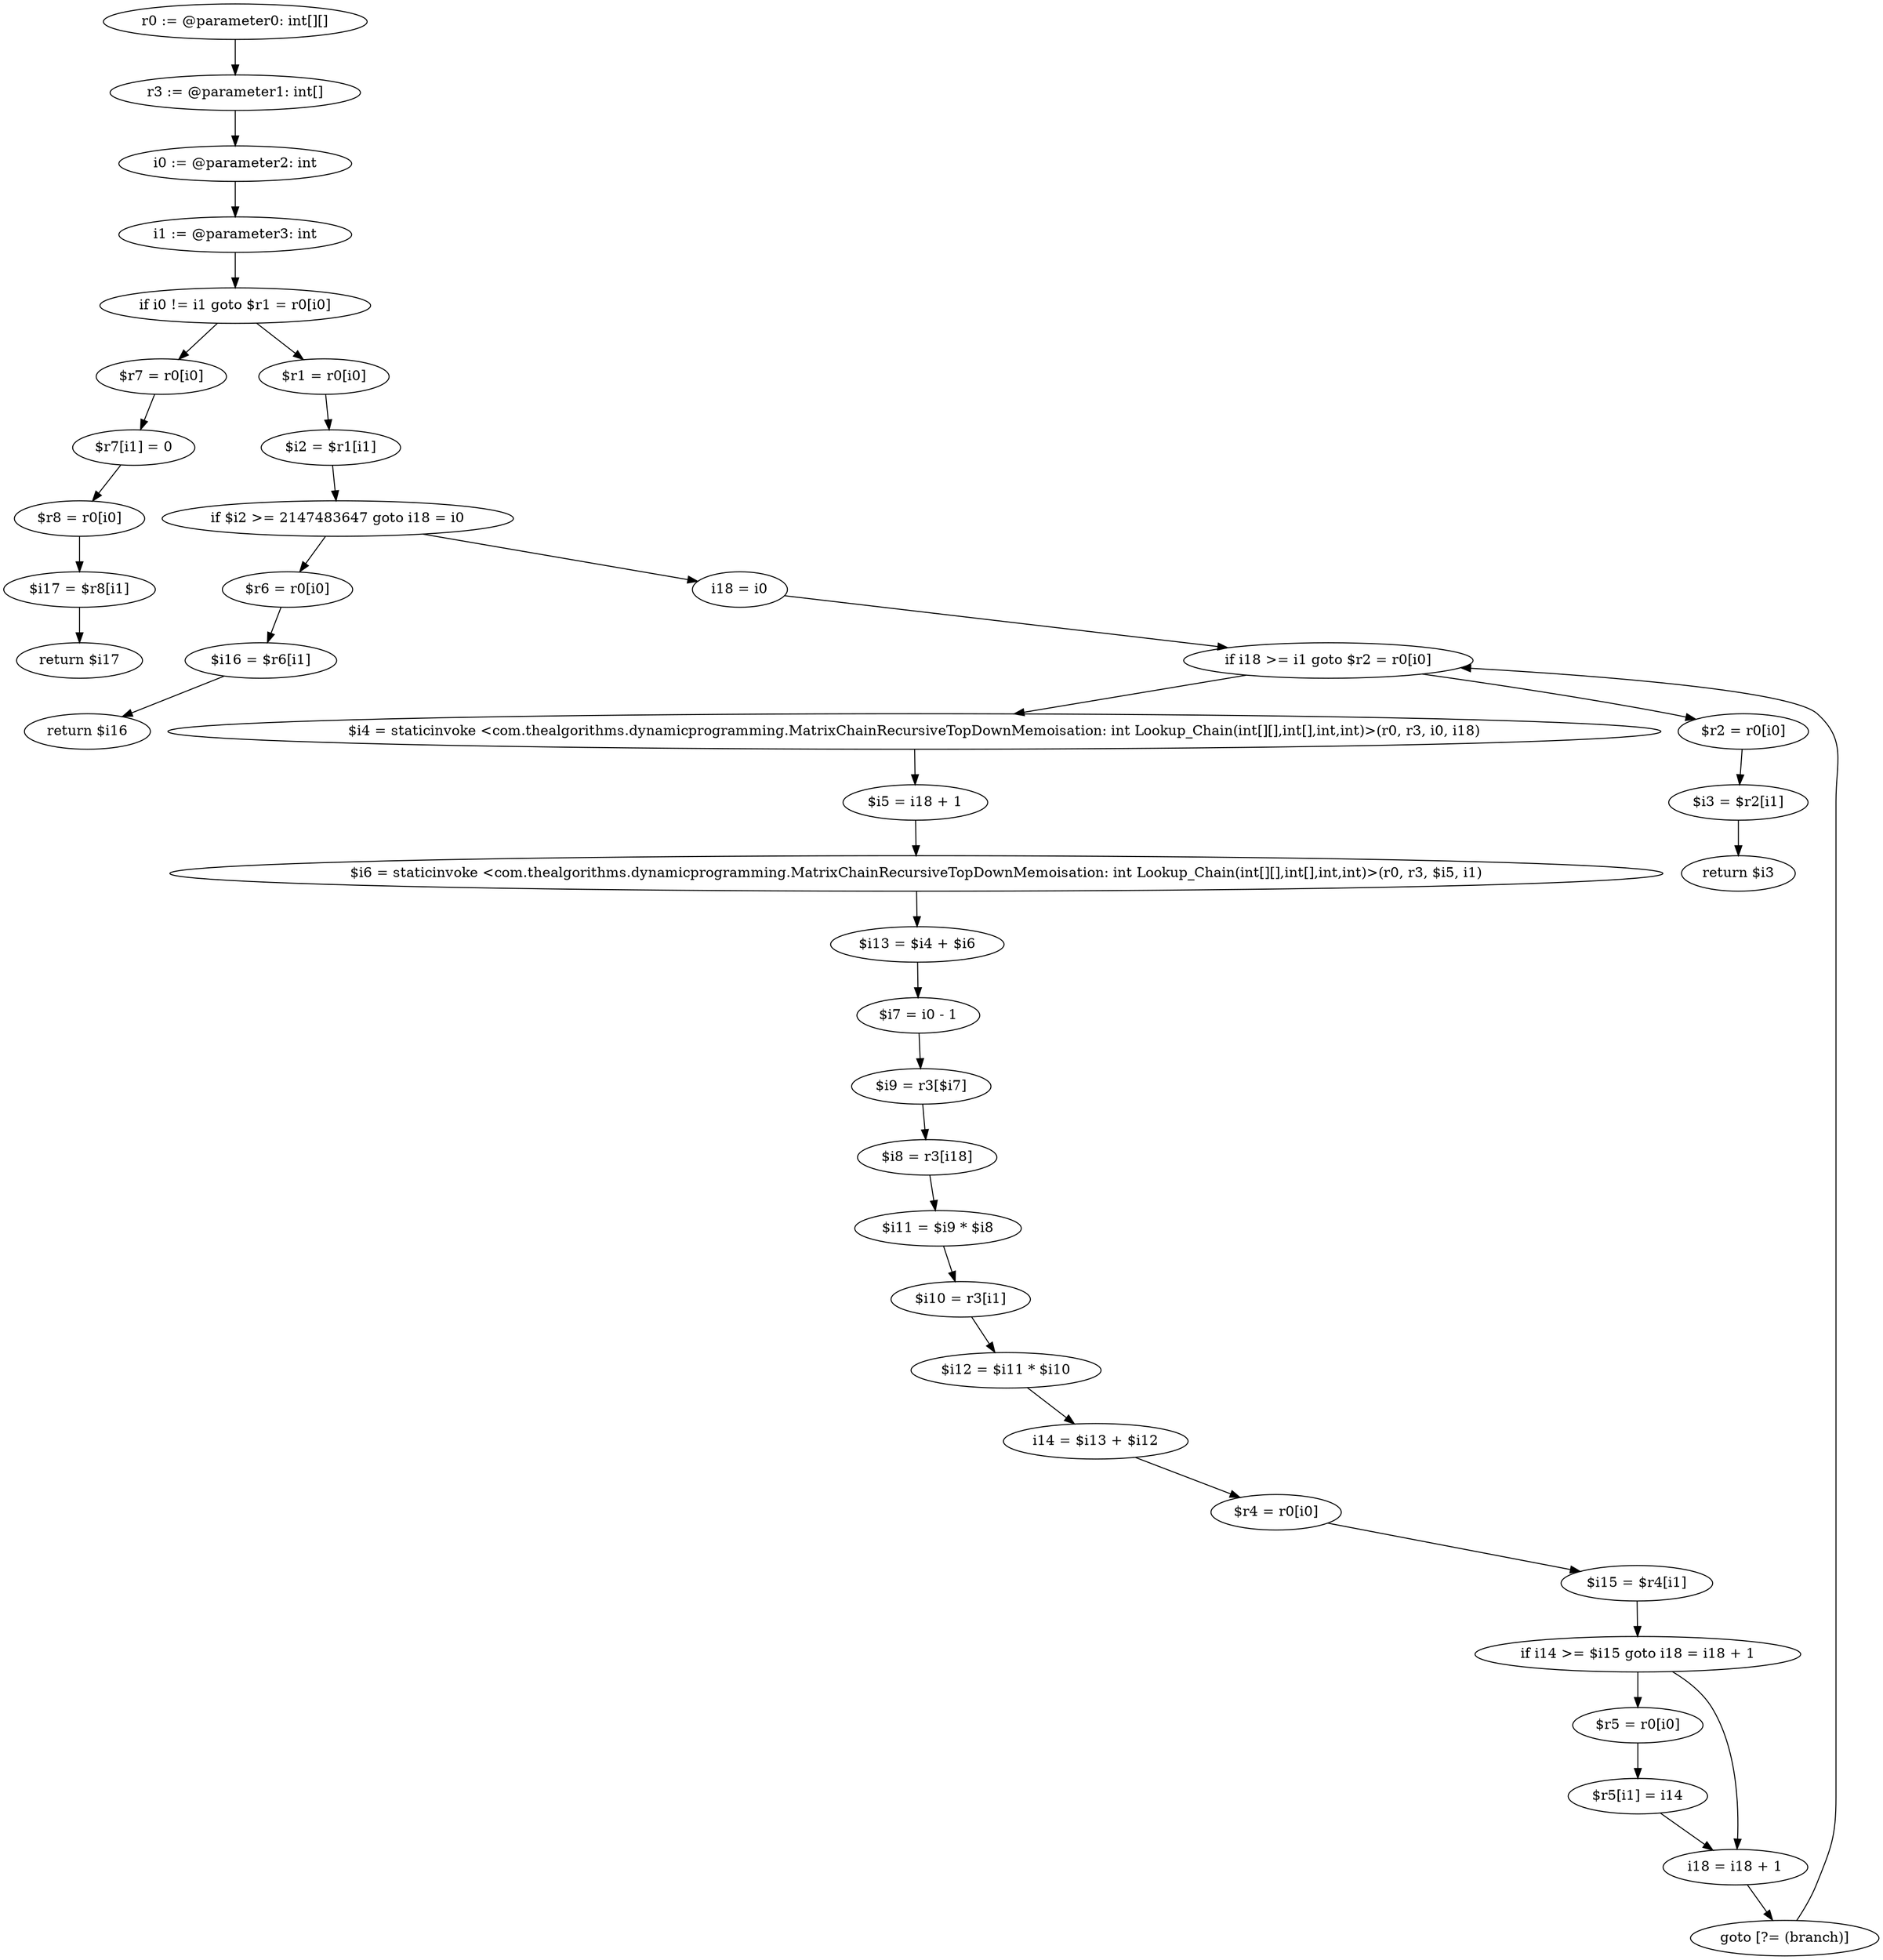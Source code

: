 digraph "unitGraph" {
    "r0 := @parameter0: int[][]"
    "r3 := @parameter1: int[]"
    "i0 := @parameter2: int"
    "i1 := @parameter3: int"
    "if i0 != i1 goto $r1 = r0[i0]"
    "$r7 = r0[i0]"
    "$r7[i1] = 0"
    "$r8 = r0[i0]"
    "$i17 = $r8[i1]"
    "return $i17"
    "$r1 = r0[i0]"
    "$i2 = $r1[i1]"
    "if $i2 >= 2147483647 goto i18 = i0"
    "$r6 = r0[i0]"
    "$i16 = $r6[i1]"
    "return $i16"
    "i18 = i0"
    "if i18 >= i1 goto $r2 = r0[i0]"
    "$i4 = staticinvoke <com.thealgorithms.dynamicprogramming.MatrixChainRecursiveTopDownMemoisation: int Lookup_Chain(int[][],int[],int,int)>(r0, r3, i0, i18)"
    "$i5 = i18 + 1"
    "$i6 = staticinvoke <com.thealgorithms.dynamicprogramming.MatrixChainRecursiveTopDownMemoisation: int Lookup_Chain(int[][],int[],int,int)>(r0, r3, $i5, i1)"
    "$i13 = $i4 + $i6"
    "$i7 = i0 - 1"
    "$i9 = r3[$i7]"
    "$i8 = r3[i18]"
    "$i11 = $i9 * $i8"
    "$i10 = r3[i1]"
    "$i12 = $i11 * $i10"
    "i14 = $i13 + $i12"
    "$r4 = r0[i0]"
    "$i15 = $r4[i1]"
    "if i14 >= $i15 goto i18 = i18 + 1"
    "$r5 = r0[i0]"
    "$r5[i1] = i14"
    "i18 = i18 + 1"
    "goto [?= (branch)]"
    "$r2 = r0[i0]"
    "$i3 = $r2[i1]"
    "return $i3"
    "r0 := @parameter0: int[][]"->"r3 := @parameter1: int[]";
    "r3 := @parameter1: int[]"->"i0 := @parameter2: int";
    "i0 := @parameter2: int"->"i1 := @parameter3: int";
    "i1 := @parameter3: int"->"if i0 != i1 goto $r1 = r0[i0]";
    "if i0 != i1 goto $r1 = r0[i0]"->"$r7 = r0[i0]";
    "if i0 != i1 goto $r1 = r0[i0]"->"$r1 = r0[i0]";
    "$r7 = r0[i0]"->"$r7[i1] = 0";
    "$r7[i1] = 0"->"$r8 = r0[i0]";
    "$r8 = r0[i0]"->"$i17 = $r8[i1]";
    "$i17 = $r8[i1]"->"return $i17";
    "$r1 = r0[i0]"->"$i2 = $r1[i1]";
    "$i2 = $r1[i1]"->"if $i2 >= 2147483647 goto i18 = i0";
    "if $i2 >= 2147483647 goto i18 = i0"->"$r6 = r0[i0]";
    "if $i2 >= 2147483647 goto i18 = i0"->"i18 = i0";
    "$r6 = r0[i0]"->"$i16 = $r6[i1]";
    "$i16 = $r6[i1]"->"return $i16";
    "i18 = i0"->"if i18 >= i1 goto $r2 = r0[i0]";
    "if i18 >= i1 goto $r2 = r0[i0]"->"$i4 = staticinvoke <com.thealgorithms.dynamicprogramming.MatrixChainRecursiveTopDownMemoisation: int Lookup_Chain(int[][],int[],int,int)>(r0, r3, i0, i18)";
    "if i18 >= i1 goto $r2 = r0[i0]"->"$r2 = r0[i0]";
    "$i4 = staticinvoke <com.thealgorithms.dynamicprogramming.MatrixChainRecursiveTopDownMemoisation: int Lookup_Chain(int[][],int[],int,int)>(r0, r3, i0, i18)"->"$i5 = i18 + 1";
    "$i5 = i18 + 1"->"$i6 = staticinvoke <com.thealgorithms.dynamicprogramming.MatrixChainRecursiveTopDownMemoisation: int Lookup_Chain(int[][],int[],int,int)>(r0, r3, $i5, i1)";
    "$i6 = staticinvoke <com.thealgorithms.dynamicprogramming.MatrixChainRecursiveTopDownMemoisation: int Lookup_Chain(int[][],int[],int,int)>(r0, r3, $i5, i1)"->"$i13 = $i4 + $i6";
    "$i13 = $i4 + $i6"->"$i7 = i0 - 1";
    "$i7 = i0 - 1"->"$i9 = r3[$i7]";
    "$i9 = r3[$i7]"->"$i8 = r3[i18]";
    "$i8 = r3[i18]"->"$i11 = $i9 * $i8";
    "$i11 = $i9 * $i8"->"$i10 = r3[i1]";
    "$i10 = r3[i1]"->"$i12 = $i11 * $i10";
    "$i12 = $i11 * $i10"->"i14 = $i13 + $i12";
    "i14 = $i13 + $i12"->"$r4 = r0[i0]";
    "$r4 = r0[i0]"->"$i15 = $r4[i1]";
    "$i15 = $r4[i1]"->"if i14 >= $i15 goto i18 = i18 + 1";
    "if i14 >= $i15 goto i18 = i18 + 1"->"$r5 = r0[i0]";
    "if i14 >= $i15 goto i18 = i18 + 1"->"i18 = i18 + 1";
    "$r5 = r0[i0]"->"$r5[i1] = i14";
    "$r5[i1] = i14"->"i18 = i18 + 1";
    "i18 = i18 + 1"->"goto [?= (branch)]";
    "goto [?= (branch)]"->"if i18 >= i1 goto $r2 = r0[i0]";
    "$r2 = r0[i0]"->"$i3 = $r2[i1]";
    "$i3 = $r2[i1]"->"return $i3";
}

